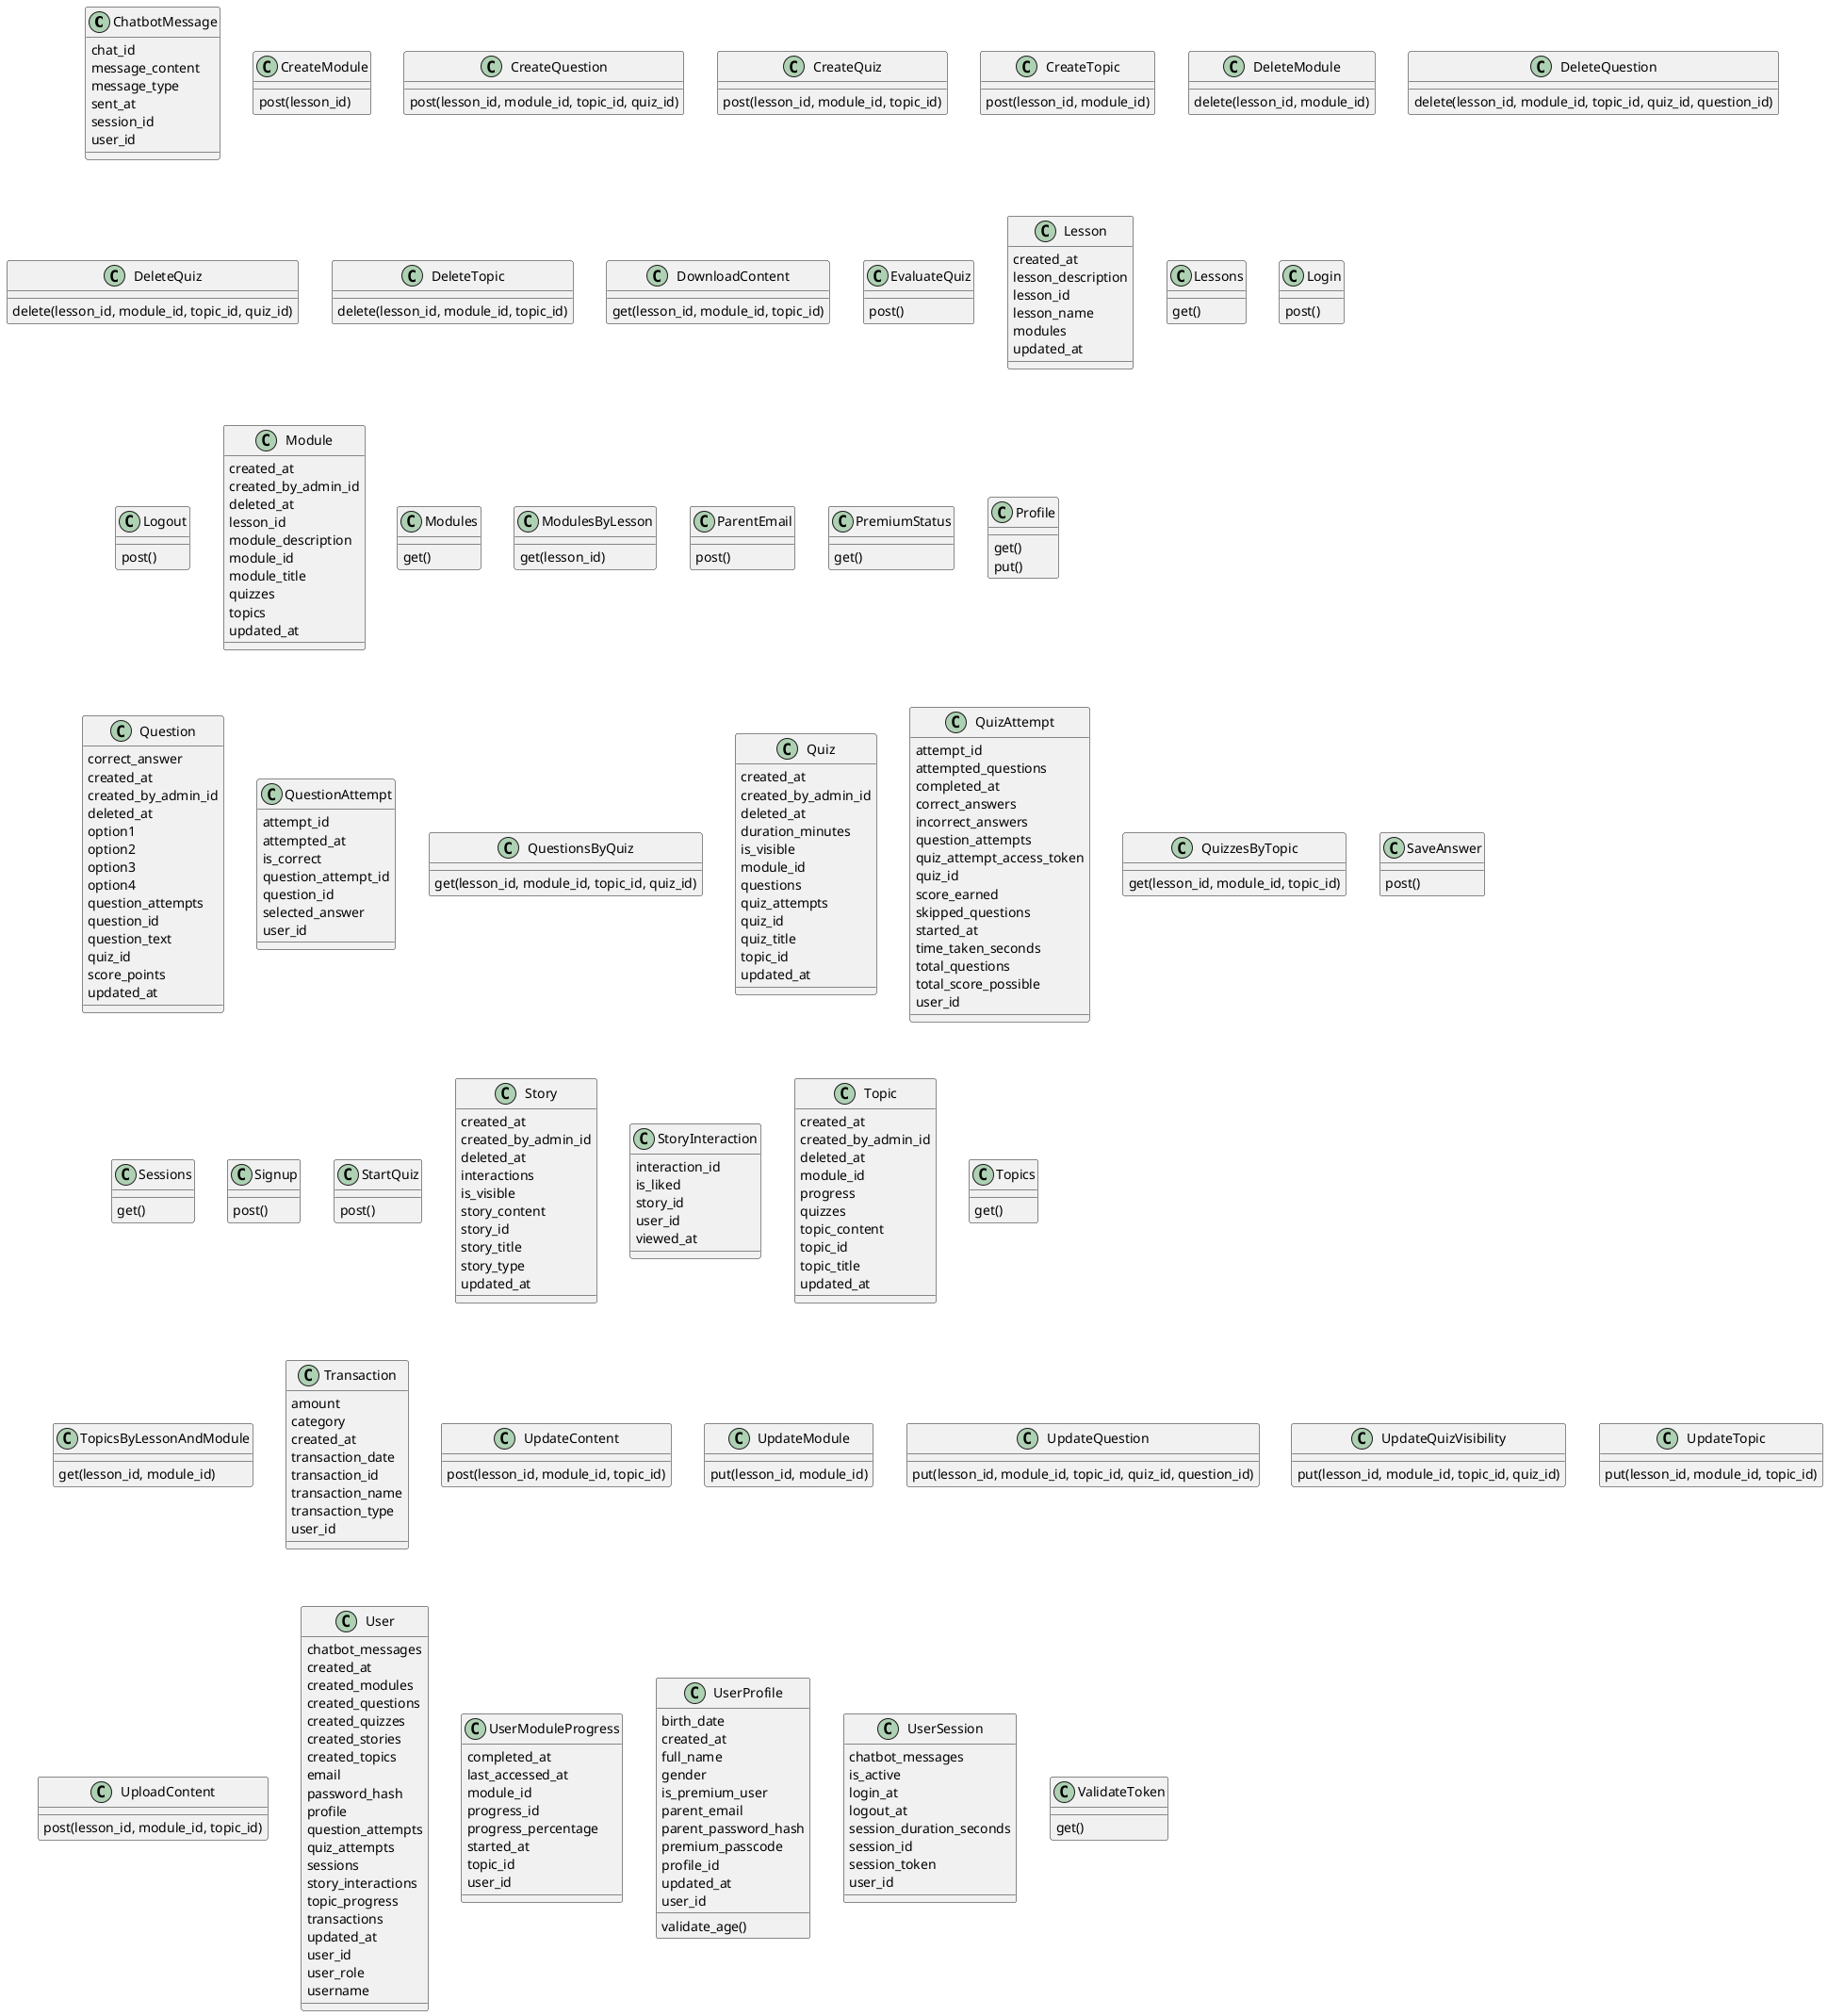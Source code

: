 @startuml classes_Diagram
set namespaceSeparator none
class "ChatbotMessage" as model.ChatbotMessage {
  chat_id
  message_content
  message_type
  sent_at
  session_id
  user_id
}
class "CreateModule" as routes.module.CreateModule {
  post(lesson_id)
}
class "CreateQuestion" as routes.quiz.CreateQuestion {
  post(lesson_id, module_id, topic_id, quiz_id)
}
class "CreateQuiz" as routes.quiz.CreateQuiz {
  post(lesson_id, module_id, topic_id)
}
class "CreateTopic" as routes.topic.CreateTopic {
  post(lesson_id, module_id)
}
class "DeleteModule" as routes.module.DeleteModule {
  delete(lesson_id, module_id)
}
class "DeleteQuestion" as routes.quiz.DeleteQuestion {
  delete(lesson_id, module_id, topic_id, quiz_id, question_id)
}
class "DeleteQuiz" as routes.quiz.DeleteQuiz {
  delete(lesson_id, module_id, topic_id, quiz_id)
}
class "DeleteTopic" as routes.topic.DeleteTopic {
  delete(lesson_id, module_id, topic_id)
}
class "DownloadContent" as routes.topic.DownloadContent {
  get(lesson_id, module_id, topic_id)
}
class "EvaluateQuiz" as routes.quiz.EvaluateQuiz {
  post()
}
class "Lesson" as model.Lesson {
  created_at
  lesson_description
  lesson_id
  lesson_name
  modules
  updated_at
}
class "Lessons" as routes.lesson.Lessons {
  get()
}
class "Login" as routes.auth.Login {
  post()
}
class "Logout" as routes.auth.Logout {
  post()
}
class "Module" as model.Module {
  created_at
  created_by_admin_id
  deleted_at
  lesson_id
  module_description
  module_id
  module_title
  quizzes
  topics
  updated_at
}
class "Modules" as routes.module.Modules {
  get()
}
class "ModulesByLesson" as routes.module.ModulesByLesson {
  get(lesson_id)
}
class "ParentEmail" as routes.profile.ParentEmail {
  post()
}
class "PremiumStatus" as routes.profile.PremiumStatus {
  get()
}
class "Profile" as routes.profile.Profile {
  get()
  put()
}
class "Question" as model.Question {
  correct_answer
  created_at
  created_by_admin_id
  deleted_at
  option1
  option2
  option3
  option4
  question_attempts
  question_id
  question_text
  quiz_id
  score_points
  updated_at
}
class "QuestionAttempt" as model.QuestionAttempt {
  attempt_id
  attempted_at
  is_correct
  question_attempt_id
  question_id
  selected_answer
  user_id
}
class "QuestionsByQuiz" as routes.quiz.QuestionsByQuiz {
  get(lesson_id, module_id, topic_id, quiz_id)
}
class "Quiz" as model.Quiz {
  created_at
  created_by_admin_id
  deleted_at
  duration_minutes
  is_visible
  module_id
  questions
  quiz_attempts
  quiz_id
  quiz_title
  topic_id
  updated_at
}
class "QuizAttempt" as model.QuizAttempt {
  attempt_id
  attempted_questions
  completed_at
  correct_answers
  incorrect_answers
  question_attempts
  quiz_attempt_access_token
  quiz_id
  score_earned
  skipped_questions
  started_at
  time_taken_seconds
  total_questions
  total_score_possible
  user_id
}
class "QuizzesByTopic" as routes.quiz.QuizzesByTopic {
  get(lesson_id, module_id, topic_id)
}
class "SaveAnswer" as routes.quiz.SaveAnswer {
  post()
}
class "Sessions" as routes.profile.Sessions {
  get()
}
class "Signup" as routes.auth.Signup {
  post()
}
class "StartQuiz" as routes.quiz.StartQuiz {
  post()
}
class "Story" as model.Story {
  created_at
  created_by_admin_id
  deleted_at
  interactions
  is_visible
  story_content
  story_id
  story_title
  story_type
  updated_at
}
class "StoryInteraction" as model.StoryInteraction {
  interaction_id
  is_liked
  story_id
  user_id
  viewed_at
}
class "Topic" as model.Topic {
  created_at
  created_by_admin_id
  deleted_at
  module_id
  progress
  quizzes
  topic_content
  topic_id
  topic_title
  updated_at
}
class "Topics" as routes.topic.Topics {
  get()
}
class "TopicsByLessonAndModule" as routes.topic.TopicsByLessonAndModule {
  get(lesson_id, module_id)
}
class "Transaction" as model.Transaction {
  amount
  category
  created_at
  transaction_date
  transaction_id
  transaction_name
  transaction_type
  user_id
}
class "UpdateContent" as routes.topic.UpdateContent {
  post(lesson_id, module_id, topic_id)
}
class "UpdateModule" as routes.module.UpdateModule {
  put(lesson_id, module_id)
}
class "UpdateQuestion" as routes.quiz.UpdateQuestion {
  put(lesson_id, module_id, topic_id, quiz_id, question_id)
}
class "UpdateQuizVisibility" as routes.quiz.UpdateQuizVisibility {
  put(lesson_id, module_id, topic_id, quiz_id)
}
class "UpdateTopic" as routes.topic.UpdateTopic {
  put(lesson_id, module_id, topic_id)
}
class "UploadContent" as routes.topic.UploadContent {
  post(lesson_id, module_id, topic_id)
}
class "User" as model.User {
  chatbot_messages
  created_at
  created_modules
  created_questions
  created_quizzes
  created_stories
  created_topics
  email
  password_hash
  profile
  question_attempts
  quiz_attempts
  sessions
  story_interactions
  topic_progress
  transactions
  updated_at
  user_id
  user_role
  username
}
class "UserModuleProgress" as model.UserModuleProgress {
  completed_at
  last_accessed_at
  module_id
  progress_id
  progress_percentage
  started_at
  topic_id
  user_id
}
class "UserProfile" as model.UserProfile {
  birth_date
  created_at
  full_name
  gender
  is_premium_user
  parent_email
  parent_password_hash
  premium_passcode
  profile_id
  updated_at
  user_id
  validate_age()
}
class "UserSession" as model.UserSession {
  chatbot_messages
  is_active
  login_at
  logout_at
  session_duration_seconds
  session_id
  session_token
  user_id
}
class "ValidateToken" as routes.auth.ValidateToken {
  get()
}
@enduml
